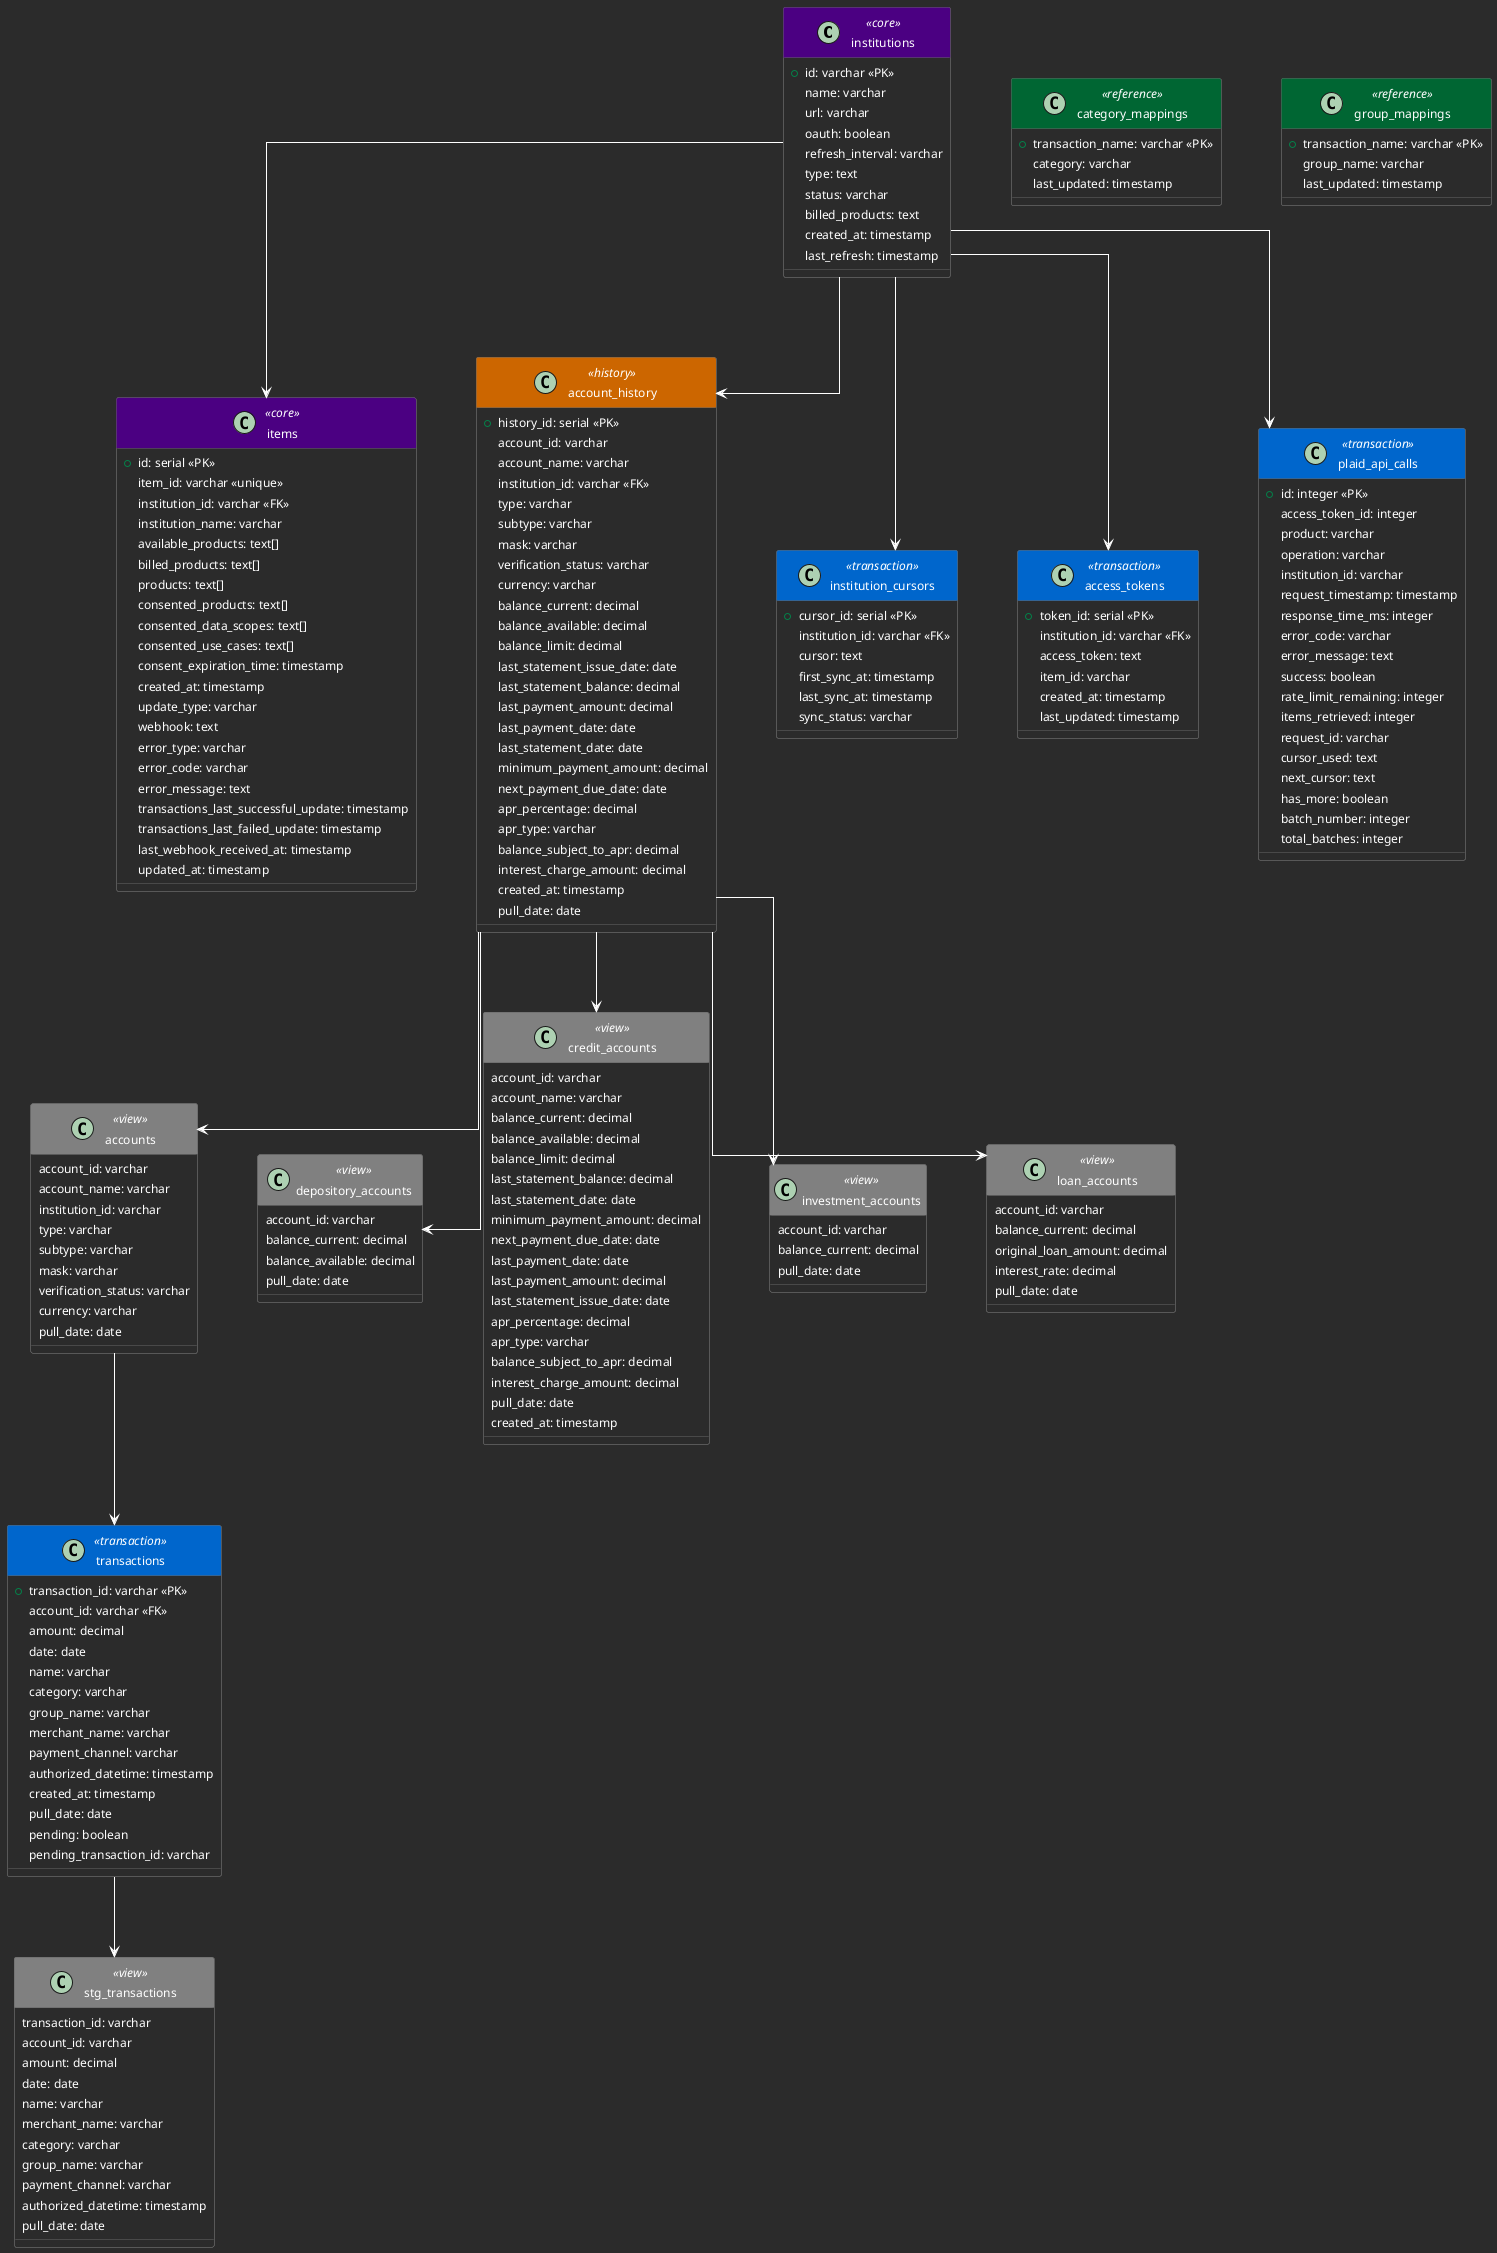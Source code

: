 @startuml Financial Database Schema

' Basic styling
skinparam BackgroundColor #2B2B2B
skinparam linetype ortho
skinparam Padding 2
skinparam roundcorner 5
skinparam nodesep 60
skinparam ranksep 80

' Class styling
skinparam class {
    AttributeFontColor white
    AttributeFontSize 12
    BackgroundColor #2B2B2B
    BorderColor #666666
    StereotypeFontColor white
    HeaderBackgroundColor<<core>> #4B0082
    HeaderBackgroundColor<<transaction>> #0066CC
    HeaderBackgroundColor<<reference>> #006633
    HeaderBackgroundColor<<history>> #CC6600
    HeaderBackgroundColor<<view>> #808080
}

' Core tables
class institutions <<core>> {
    + id: varchar <<PK>>
    name: varchar
    url: varchar
    oauth: boolean
    refresh_interval: varchar
    type: text
    status: varchar
    billed_products: text
    created_at: timestamp
    last_refresh: timestamp
}

class items <<core>> {
    + id: serial <<PK>>
    item_id: varchar <<unique>>
    institution_id: varchar <<FK>>
    institution_name: varchar
    available_products: text[]
    billed_products: text[]
    products: text[]
    consented_products: text[]
    consented_data_scopes: text[]
    consented_use_cases: text[]
    consent_expiration_time: timestamp
    created_at: timestamp
    update_type: varchar
    webhook: text
    error_type: varchar
    error_code: varchar
    error_message: text
    transactions_last_successful_update: timestamp
    transactions_last_failed_update: timestamp
    last_webhook_received_at: timestamp
    updated_at: timestamp
}

class account_history <<history>> {
    + history_id: serial <<PK>>
    account_id: varchar
    account_name: varchar
    institution_id: varchar <<FK>>
    type: varchar
    subtype: varchar
    mask: varchar
    verification_status: varchar
    currency: varchar
    balance_current: decimal
    balance_available: decimal
    balance_limit: decimal
    last_statement_issue_date: date
    last_statement_balance: decimal
    last_payment_amount: decimal
    last_payment_date: date
    last_statement_date: date
    minimum_payment_amount: decimal
    next_payment_due_date: date
    apr_percentage: decimal
    apr_type: varchar
    balance_subject_to_apr: decimal
    interest_charge_amount: decimal
    created_at: timestamp
    pull_date: date
}

' Views
class accounts <<view>> {
    account_id: varchar
    account_name: varchar
    institution_id: varchar
    type: varchar
    subtype: varchar
    mask: varchar
    verification_status: varchar
    currency: varchar
    pull_date: date
}

class depository_accounts <<view>> {
    account_id: varchar
    balance_current: decimal
    balance_available: decimal
    pull_date: date
}

class credit_accounts <<view>> {
    account_id: varchar
    account_name: varchar
    balance_current: decimal
    balance_available: decimal
    balance_limit: decimal
    last_statement_balance: decimal
    last_statement_date: date
    minimum_payment_amount: decimal
    next_payment_due_date: date
    last_payment_date: date
    last_payment_amount: decimal
    last_statement_issue_date: date
    apr_percentage: decimal
    apr_type: varchar
    balance_subject_to_apr: decimal
    interest_charge_amount: decimal
    pull_date: date
    created_at: timestamp
}

class investment_accounts <<view>> {
    account_id: varchar
    balance_current: decimal
    pull_date: date
}

class loan_accounts <<view>> {
    account_id: varchar
    balance_current: decimal
    original_loan_amount: decimal
    interest_rate: decimal
    pull_date: date
}

' Reference tables
class category_mappings <<reference>> {
    + transaction_name: varchar <<PK>>
    category: varchar
    last_updated: timestamp
}

class group_mappings <<reference>> {
    + transaction_name: varchar <<PK>>
    group_name: varchar
    last_updated: timestamp
}

' Transaction and API tables
class transactions <<transaction>> {
    + transaction_id: varchar <<PK>>
    account_id: varchar <<FK>>
    amount: decimal
    date: date
    name: varchar
    category: varchar
    group_name: varchar
    merchant_name: varchar
    payment_channel: varchar
    authorized_datetime: timestamp
    created_at: timestamp
    pull_date: date
    pending: boolean
    pending_transaction_id: varchar
}

class stg_transactions <<view>> {
    transaction_id: varchar
    account_id: varchar
    amount: decimal
    date: date
    name: varchar
    merchant_name: varchar
    category: varchar
    group_name: varchar
    payment_channel: varchar
    authorized_datetime: timestamp
    pull_date: date
}

class institution_cursors <<transaction>> {
    + cursor_id: serial <<PK>>
    institution_id: varchar <<FK>>
    cursor: text
    first_sync_at: timestamp
    last_sync_at: timestamp
    sync_status: varchar
}

class access_tokens <<transaction>> {
    + token_id: serial <<PK>>
    institution_id: varchar <<FK>>
    access_token: text
    item_id: varchar
    created_at: timestamp
    last_updated: timestamp
}

class plaid_api_calls <<transaction>> {
    + id: integer <<PK>>
    access_token_id: integer
    product: varchar
    operation: varchar
    institution_id: varchar
    request_timestamp: timestamp
    response_time_ms: integer
    error_code: varchar
    error_message: text
    success: boolean
    rate_limit_remaining: integer
    items_retrieved: integer
    request_id: varchar
    cursor_used: text
    next_cursor: text
    has_more: boolean
    batch_number: integer
    total_batches: integer
}

' Relationships
institutions -[#ffffff]-> items
institutions -[#ffffff]-> account_history
institutions -[#ffffff]-> institution_cursors
institutions -[#ffffff]-> access_tokens
institutions -[#ffffff]-> plaid_api_calls

account_history -[#ffffff]-> accounts
account_history -[#ffffff]-> depository_accounts
account_history -[#ffffff]-> credit_accounts
account_history -[#ffffff]-> investment_accounts
account_history -[#ffffff]-> loan_accounts

accounts -[#ffffff]-> transactions
transactions -[#ffffff]-> stg_transactions

@enduml